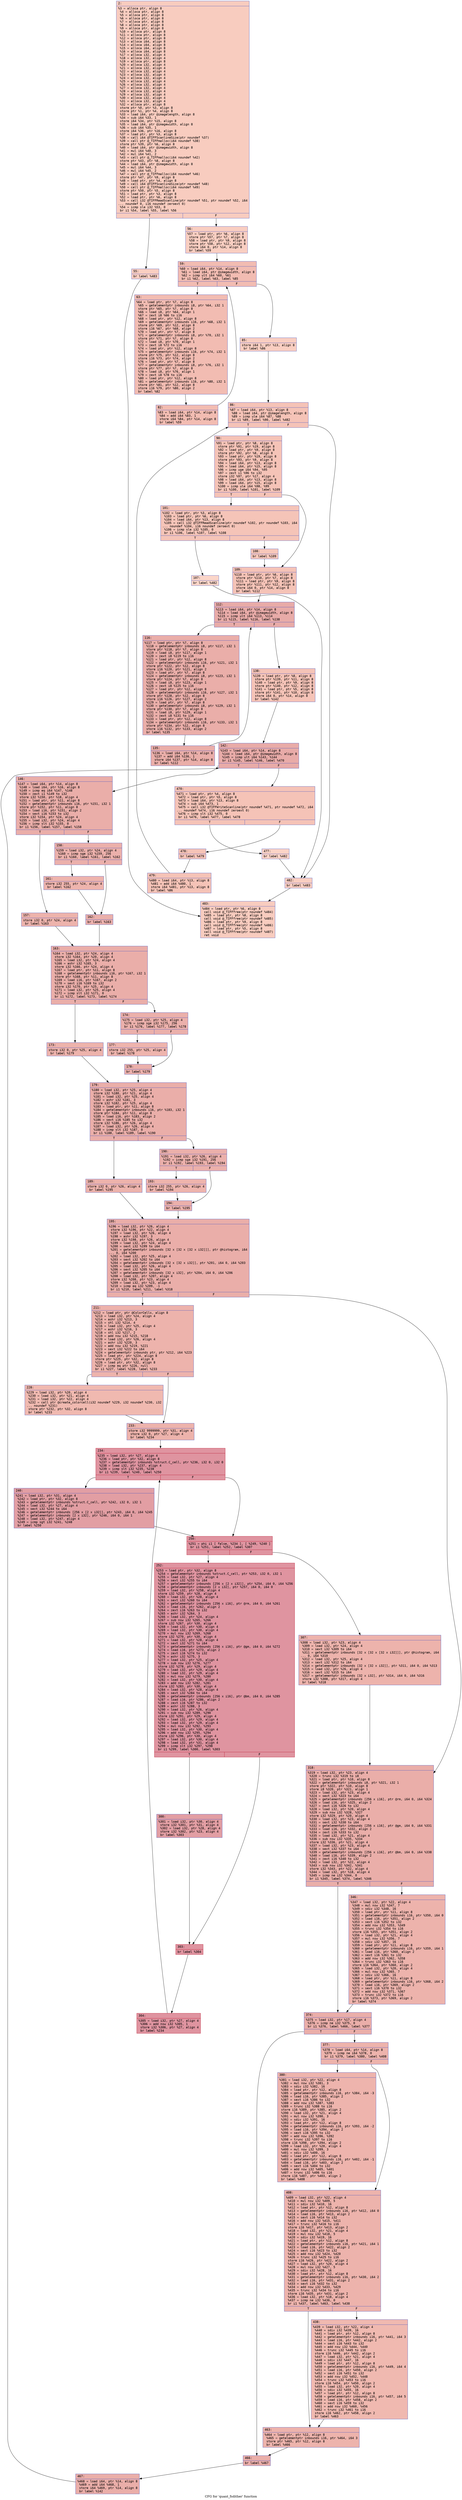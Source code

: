digraph "CFG for 'quant_fsdither' function" {
	label="CFG for 'quant_fsdither' function";

	Node0x600003743200 [shape=record,color="#3d50c3ff", style=filled, fillcolor="#f08b6e70" fontname="Courier",label="{2:\l|  %3 = alloca ptr, align 8\l  %4 = alloca ptr, align 8\l  %5 = alloca ptr, align 8\l  %6 = alloca ptr, align 8\l  %7 = alloca ptr, align 8\l  %8 = alloca ptr, align 8\l  %9 = alloca ptr, align 8\l  %10 = alloca ptr, align 8\l  %11 = alloca ptr, align 8\l  %12 = alloca ptr, align 8\l  %13 = alloca i64, align 8\l  %14 = alloca i64, align 8\l  %15 = alloca i64, align 8\l  %16 = alloca i64, align 8\l  %17 = alloca i32, align 4\l  %18 = alloca i32, align 4\l  %19 = alloca ptr, align 8\l  %20 = alloca i32, align 4\l  %21 = alloca i32, align 4\l  %22 = alloca i32, align 4\l  %23 = alloca i32, align 4\l  %24 = alloca i32, align 4\l  %25 = alloca i32, align 4\l  %26 = alloca i32, align 4\l  %27 = alloca i32, align 4\l  %28 = alloca i32, align 4\l  %29 = alloca i32, align 4\l  %30 = alloca i32, align 4\l  %31 = alloca i32, align 4\l  %32 = alloca ptr, align 8\l  store ptr %0, ptr %3, align 8\l  store ptr %1, ptr %4, align 8\l  %33 = load i64, ptr @imagelength, align 8\l  %34 = sub i64 %33, 1\l  store i64 %34, ptr %15, align 8\l  %35 = load i64, ptr @imagewidth, align 8\l  %36 = sub i64 %35, 1\l  store i64 %36, ptr %16, align 8\l  %37 = load ptr, ptr %3, align 8\l  %38 = call i64 @TIFFScanlineSize(ptr noundef %37)\l  %39 = call ptr @_TIFFmalloc(i64 noundef %38)\l  store ptr %39, ptr %6, align 8\l  %40 = load i64, ptr @imagewidth, align 8\l  %41 = mul i64 %40, 3\l  %42 = mul i64 %41, 2\l  %43 = call ptr @_TIFFmalloc(i64 noundef %42)\l  store ptr %43, ptr %8, align 8\l  %44 = load i64, ptr @imagewidth, align 8\l  %45 = mul i64 %44, 3\l  %46 = mul i64 %45, 2\l  %47 = call ptr @_TIFFmalloc(i64 noundef %46)\l  store ptr %47, ptr %9, align 8\l  %48 = load ptr, ptr %4, align 8\l  %49 = call i64 @TIFFScanlineSize(ptr noundef %48)\l  %50 = call ptr @_TIFFmalloc(i64 noundef %49)\l  store ptr %50, ptr %5, align 8\l  %51 = load ptr, ptr %3, align 8\l  %52 = load ptr, ptr %6, align 8\l  %53 = call i32 @TIFFReadScanline(ptr noundef %51, ptr noundef %52, i64\l... noundef 0, i16 noundef zeroext 0)\l  %54 = icmp sle i32 %53, 0\l  br i1 %54, label %55, label %56\l|{<s0>T|<s1>F}}"];
	Node0x600003743200:s0 -> Node0x6000037432a0[tooltip="2 -> 55\nProbability 50.00%" ];
	Node0x600003743200:s1 -> Node0x6000037432f0[tooltip="2 -> 56\nProbability 50.00%" ];
	Node0x6000037432a0 [shape=record,color="#3d50c3ff", style=filled, fillcolor="#f2907270" fontname="Courier",label="{55:\l|  br label %483\l}"];
	Node0x6000037432a0 -> Node0x60000375c550[tooltip="55 -> 483\nProbability 100.00%" ];
	Node0x6000037432f0 [shape=record,color="#3d50c3ff", style=filled, fillcolor="#f2907270" fontname="Courier",label="{56:\l|  %57 = load ptr, ptr %6, align 8\l  store ptr %57, ptr %7, align 8\l  %58 = load ptr, ptr %9, align 8\l  store ptr %58, ptr %12, align 8\l  store i64 0, ptr %14, align 8\l  br label %59\l}"];
	Node0x6000037432f0 -> Node0x600003743340[tooltip="56 -> 59\nProbability 100.00%" ];
	Node0x600003743340 [shape=record,color="#3d50c3ff", style=filled, fillcolor="#e1675170" fontname="Courier",label="{59:\l|  %60 = load i64, ptr %14, align 8\l  %61 = load i64, ptr @imagewidth, align 8\l  %62 = icmp ult i64 %60, %61\l  br i1 %62, label %63, label %85\l|{<s0>T|<s1>F}}"];
	Node0x600003743340:s0 -> Node0x600003743390[tooltip="59 -> 63\nProbability 96.88%" ];
	Node0x600003743340:s1 -> Node0x600003743430[tooltip="59 -> 85\nProbability 3.12%" ];
	Node0x600003743390 [shape=record,color="#3d50c3ff", style=filled, fillcolor="#e1675170" fontname="Courier",label="{63:\l|  %64 = load ptr, ptr %7, align 8\l  %65 = getelementptr inbounds i8, ptr %64, i32 1\l  store ptr %65, ptr %7, align 8\l  %66 = load i8, ptr %64, align 1\l  %67 = zext i8 %66 to i16\l  %68 = load ptr, ptr %12, align 8\l  %69 = getelementptr inbounds i16, ptr %68, i32 1\l  store ptr %69, ptr %12, align 8\l  store i16 %67, ptr %68, align 2\l  %70 = load ptr, ptr %7, align 8\l  %71 = getelementptr inbounds i8, ptr %70, i32 1\l  store ptr %71, ptr %7, align 8\l  %72 = load i8, ptr %70, align 1\l  %73 = zext i8 %72 to i16\l  %74 = load ptr, ptr %12, align 8\l  %75 = getelementptr inbounds i16, ptr %74, i32 1\l  store ptr %75, ptr %12, align 8\l  store i16 %73, ptr %74, align 2\l  %76 = load ptr, ptr %7, align 8\l  %77 = getelementptr inbounds i8, ptr %76, i32 1\l  store ptr %77, ptr %7, align 8\l  %78 = load i8, ptr %76, align 1\l  %79 = zext i8 %78 to i16\l  %80 = load ptr, ptr %12, align 8\l  %81 = getelementptr inbounds i16, ptr %80, i32 1\l  store ptr %81, ptr %12, align 8\l  store i16 %79, ptr %80, align 2\l  br label %82\l}"];
	Node0x600003743390 -> Node0x6000037433e0[tooltip="63 -> 82\nProbability 100.00%" ];
	Node0x6000037433e0 [shape=record,color="#3d50c3ff", style=filled, fillcolor="#e1675170" fontname="Courier",label="{82:\l|  %83 = load i64, ptr %14, align 8\l  %84 = add i64 %83, 1\l  store i64 %84, ptr %14, align 8\l  br label %59\l}"];
	Node0x6000037433e0 -> Node0x600003743340[tooltip="82 -> 59\nProbability 100.00%" ];
	Node0x600003743430 [shape=record,color="#3d50c3ff", style=filled, fillcolor="#f2907270" fontname="Courier",label="{85:\l|  store i64 1, ptr %13, align 8\l  br label %86\l}"];
	Node0x600003743430 -> Node0x600003743480[tooltip="85 -> 86\nProbability 100.00%" ];
	Node0x600003743480 [shape=record,color="#3d50c3ff", style=filled, fillcolor="#e8765c70" fontname="Courier",label="{86:\l|  %87 = load i64, ptr %13, align 8\l  %88 = load i64, ptr @imagelength, align 8\l  %89 = icmp ule i64 %87, %88\l  br i1 %89, label %90, label %482\l|{<s0>T|<s1>F}}"];
	Node0x600003743480:s0 -> Node0x6000037434d0[tooltip="86 -> 90\nProbability 96.88%" ];
	Node0x600003743480:s1 -> Node0x60000375c500[tooltip="86 -> 482\nProbability 3.12%" ];
	Node0x6000037434d0 [shape=record,color="#3d50c3ff", style=filled, fillcolor="#e8765c70" fontname="Courier",label="{90:\l|  %91 = load ptr, ptr %8, align 8\l  store ptr %91, ptr %19, align 8\l  %92 = load ptr, ptr %9, align 8\l  store ptr %92, ptr %8, align 8\l  %93 = load ptr, ptr %19, align 8\l  store ptr %93, ptr %9, align 8\l  %94 = load i64, ptr %13, align 8\l  %95 = load i64, ptr %15, align 8\l  %96 = icmp uge i64 %94, %95\l  %97 = zext i1 %96 to i32\l  store i32 %97, ptr %17, align 4\l  %98 = load i64, ptr %13, align 8\l  %99 = load i64, ptr %15, align 8\l  %100 = icmp ule i64 %98, %99\l  br i1 %100, label %101, label %109\l|{<s0>T|<s1>F}}"];
	Node0x6000037434d0:s0 -> Node0x600003743520[tooltip="90 -> 101\nProbability 50.00%" ];
	Node0x6000037434d0:s1 -> Node0x600003743610[tooltip="90 -> 109\nProbability 50.00%" ];
	Node0x600003743520 [shape=record,color="#3d50c3ff", style=filled, fillcolor="#e97a5f70" fontname="Courier",label="{101:\l|  %102 = load ptr, ptr %3, align 8\l  %103 = load ptr, ptr %6, align 8\l  %104 = load i64, ptr %13, align 8\l  %105 = call i32 @TIFFReadScanline(ptr noundef %102, ptr noundef %103, i64\l... noundef %104, i16 noundef zeroext 0)\l  %106 = icmp sle i32 %105, 0\l  br i1 %106, label %107, label %108\l|{<s0>T|<s1>F}}"];
	Node0x600003743520:s0 -> Node0x600003743570[tooltip="101 -> 107\nProbability 3.12%" ];
	Node0x600003743520:s1 -> Node0x6000037435c0[tooltip="101 -> 108\nProbability 96.88%" ];
	Node0x600003743570 [shape=record,color="#3d50c3ff", style=filled, fillcolor="#f6a38570" fontname="Courier",label="{107:\l|  br label %482\l}"];
	Node0x600003743570 -> Node0x60000375c500[tooltip="107 -> 482\nProbability 100.00%" ];
	Node0x6000037435c0 [shape=record,color="#3d50c3ff", style=filled, fillcolor="#ec7f6370" fontname="Courier",label="{108:\l|  br label %109\l}"];
	Node0x6000037435c0 -> Node0x600003743610[tooltip="108 -> 109\nProbability 100.00%" ];
	Node0x600003743610 [shape=record,color="#3d50c3ff", style=filled, fillcolor="#e8765c70" fontname="Courier",label="{109:\l|  %110 = load ptr, ptr %6, align 8\l  store ptr %110, ptr %7, align 8\l  %111 = load ptr, ptr %9, align 8\l  store ptr %111, ptr %12, align 8\l  store i64 0, ptr %14, align 8\l  br label %112\l}"];
	Node0x600003743610 -> Node0x600003743660[tooltip="109 -> 112\nProbability 100.00%" ];
	Node0x600003743660 [shape=record,color="#3d50c3ff", style=filled, fillcolor="#cc403a70" fontname="Courier",label="{112:\l|  %113 = load i64, ptr %14, align 8\l  %114 = load i64, ptr @imagewidth, align 8\l  %115 = icmp ult i64 %113, %114\l  br i1 %115, label %116, label %138\l|{<s0>T|<s1>F}}"];
	Node0x600003743660:s0 -> Node0x6000037436b0[tooltip="112 -> 116\nProbability 96.88%" ];
	Node0x600003743660:s1 -> Node0x600003743750[tooltip="112 -> 138\nProbability 3.12%" ];
	Node0x6000037436b0 [shape=record,color="#3d50c3ff", style=filled, fillcolor="#d0473d70" fontname="Courier",label="{116:\l|  %117 = load ptr, ptr %7, align 8\l  %118 = getelementptr inbounds i8, ptr %117, i32 1\l  store ptr %118, ptr %7, align 8\l  %119 = load i8, ptr %117, align 1\l  %120 = zext i8 %119 to i16\l  %121 = load ptr, ptr %12, align 8\l  %122 = getelementptr inbounds i16, ptr %121, i32 1\l  store ptr %122, ptr %12, align 8\l  store i16 %120, ptr %121, align 2\l  %123 = load ptr, ptr %7, align 8\l  %124 = getelementptr inbounds i8, ptr %123, i32 1\l  store ptr %124, ptr %7, align 8\l  %125 = load i8, ptr %123, align 1\l  %126 = zext i8 %125 to i16\l  %127 = load ptr, ptr %12, align 8\l  %128 = getelementptr inbounds i16, ptr %127, i32 1\l  store ptr %128, ptr %12, align 8\l  store i16 %126, ptr %127, align 2\l  %129 = load ptr, ptr %7, align 8\l  %130 = getelementptr inbounds i8, ptr %129, i32 1\l  store ptr %130, ptr %7, align 8\l  %131 = load i8, ptr %129, align 1\l  %132 = zext i8 %131 to i16\l  %133 = load ptr, ptr %12, align 8\l  %134 = getelementptr inbounds i16, ptr %133, i32 1\l  store ptr %134, ptr %12, align 8\l  store i16 %132, ptr %133, align 2\l  br label %135\l}"];
	Node0x6000037436b0 -> Node0x600003743700[tooltip="116 -> 135\nProbability 100.00%" ];
	Node0x600003743700 [shape=record,color="#3d50c3ff", style=filled, fillcolor="#d0473d70" fontname="Courier",label="{135:\l|  %136 = load i64, ptr %14, align 8\l  %137 = add i64 %136, 1\l  store i64 %137, ptr %14, align 8\l  br label %112\l}"];
	Node0x600003743700 -> Node0x600003743660[tooltip="135 -> 112\nProbability 100.00%" ];
	Node0x600003743750 [shape=record,color="#3d50c3ff", style=filled, fillcolor="#e8765c70" fontname="Courier",label="{138:\l|  %139 = load ptr, ptr %8, align 8\l  store ptr %139, ptr %11, align 8\l  %140 = load ptr, ptr %9, align 8\l  store ptr %140, ptr %12, align 8\l  %141 = load ptr, ptr %5, align 8\l  store ptr %141, ptr %10, align 8\l  store i64 0, ptr %14, align 8\l  br label %142\l}"];
	Node0x600003743750 -> Node0x6000037437a0[tooltip="138 -> 142\nProbability 100.00%" ];
	Node0x6000037437a0 [shape=record,color="#3d50c3ff", style=filled, fillcolor="#cc403a70" fontname="Courier",label="{142:\l|  %143 = load i64, ptr %14, align 8\l  %144 = load i64, ptr @imagewidth, align 8\l  %145 = icmp ult i64 %143, %144\l  br i1 %145, label %146, label %470\l|{<s0>T|<s1>F}}"];
	Node0x6000037437a0:s0 -> Node0x6000037437f0[tooltip="142 -> 146\nProbability 96.88%" ];
	Node0x6000037437a0:s1 -> Node0x60000375c3c0[tooltip="142 -> 470\nProbability 3.12%" ];
	Node0x6000037437f0 [shape=record,color="#3d50c3ff", style=filled, fillcolor="#d0473d70" fontname="Courier",label="{146:\l|  %147 = load i64, ptr %14, align 8\l  %148 = load i64, ptr %16, align 8\l  %149 = icmp eq i64 %147, %148\l  %150 = zext i1 %149 to i32\l  store i32 %150, ptr %18, align 4\l  %151 = load ptr, ptr %11, align 8\l  %152 = getelementptr inbounds i16, ptr %151, i32 1\l  store ptr %152, ptr %11, align 8\l  %153 = load i16, ptr %151, align 2\l  %154 = sext i16 %153 to i32\l  store i32 %154, ptr %24, align 4\l  %155 = load i32, ptr %24, align 4\l  %156 = icmp slt i32 %155, 0\l  br i1 %156, label %157, label %158\l|{<s0>T|<s1>F}}"];
	Node0x6000037437f0:s0 -> Node0x600003743840[tooltip="146 -> 157\nProbability 37.50%" ];
	Node0x6000037437f0:s1 -> Node0x600003743890[tooltip="146 -> 158\nProbability 62.50%" ];
	Node0x600003743840 [shape=record,color="#3d50c3ff", style=filled, fillcolor="#d6524470" fontname="Courier",label="{157:\l|  store i32 0, ptr %24, align 4\l  br label %163\l}"];
	Node0x600003743840 -> Node0x600003743980[tooltip="157 -> 163\nProbability 100.00%" ];
	Node0x600003743890 [shape=record,color="#3d50c3ff", style=filled, fillcolor="#d24b4070" fontname="Courier",label="{158:\l|  %159 = load i32, ptr %24, align 4\l  %160 = icmp sge i32 %159, 256\l  br i1 %160, label %161, label %162\l|{<s0>T|<s1>F}}"];
	Node0x600003743890:s0 -> Node0x6000037438e0[tooltip="158 -> 161\nProbability 50.00%" ];
	Node0x600003743890:s1 -> Node0x600003743930[tooltip="158 -> 162\nProbability 50.00%" ];
	Node0x6000037438e0 [shape=record,color="#3d50c3ff", style=filled, fillcolor="#d8564670" fontname="Courier",label="{161:\l|  store i32 255, ptr %24, align 4\l  br label %162\l}"];
	Node0x6000037438e0 -> Node0x600003743930[tooltip="161 -> 162\nProbability 100.00%" ];
	Node0x600003743930 [shape=record,color="#3d50c3ff", style=filled, fillcolor="#d24b4070" fontname="Courier",label="{162:\l|  br label %163\l}"];
	Node0x600003743930 -> Node0x600003743980[tooltip="162 -> 163\nProbability 100.00%" ];
	Node0x600003743980 [shape=record,color="#3d50c3ff", style=filled, fillcolor="#d0473d70" fontname="Courier",label="{163:\l|  %164 = load i32, ptr %24, align 4\l  store i32 %164, ptr %20, align 4\l  %165 = load i32, ptr %24, align 4\l  %166 = ashr i32 %165, 3\l  store i32 %166, ptr %24, align 4\l  %167 = load ptr, ptr %11, align 8\l  %168 = getelementptr inbounds i16, ptr %167, i32 1\l  store ptr %168, ptr %11, align 8\l  %169 = load i16, ptr %167, align 2\l  %170 = sext i16 %169 to i32\l  store i32 %170, ptr %25, align 4\l  %171 = load i32, ptr %25, align 4\l  %172 = icmp slt i32 %171, 0\l  br i1 %172, label %173, label %174\l|{<s0>T|<s1>F}}"];
	Node0x600003743980:s0 -> Node0x6000037439d0[tooltip="163 -> 173\nProbability 37.50%" ];
	Node0x600003743980:s1 -> Node0x600003743a20[tooltip="163 -> 174\nProbability 62.50%" ];
	Node0x6000037439d0 [shape=record,color="#3d50c3ff", style=filled, fillcolor="#d6524470" fontname="Courier",label="{173:\l|  store i32 0, ptr %25, align 4\l  br label %179\l}"];
	Node0x6000037439d0 -> Node0x600003743b10[tooltip="173 -> 179\nProbability 100.00%" ];
	Node0x600003743a20 [shape=record,color="#3d50c3ff", style=filled, fillcolor="#d24b4070" fontname="Courier",label="{174:\l|  %175 = load i32, ptr %25, align 4\l  %176 = icmp sge i32 %175, 256\l  br i1 %176, label %177, label %178\l|{<s0>T|<s1>F}}"];
	Node0x600003743a20:s0 -> Node0x600003743a70[tooltip="174 -> 177\nProbability 50.00%" ];
	Node0x600003743a20:s1 -> Node0x600003743ac0[tooltip="174 -> 178\nProbability 50.00%" ];
	Node0x600003743a70 [shape=record,color="#3d50c3ff", style=filled, fillcolor="#d8564670" fontname="Courier",label="{177:\l|  store i32 255, ptr %25, align 4\l  br label %178\l}"];
	Node0x600003743a70 -> Node0x600003743ac0[tooltip="177 -> 178\nProbability 100.00%" ];
	Node0x600003743ac0 [shape=record,color="#3d50c3ff", style=filled, fillcolor="#d24b4070" fontname="Courier",label="{178:\l|  br label %179\l}"];
	Node0x600003743ac0 -> Node0x600003743b10[tooltip="178 -> 179\nProbability 100.00%" ];
	Node0x600003743b10 [shape=record,color="#3d50c3ff", style=filled, fillcolor="#d0473d70" fontname="Courier",label="{179:\l|  %180 = load i32, ptr %25, align 4\l  store i32 %180, ptr %21, align 4\l  %181 = load i32, ptr %25, align 4\l  %182 = ashr i32 %181, 3\l  store i32 %182, ptr %25, align 4\l  %183 = load ptr, ptr %11, align 8\l  %184 = getelementptr inbounds i16, ptr %183, i32 1\l  store ptr %184, ptr %11, align 8\l  %185 = load i16, ptr %183, align 2\l  %186 = sext i16 %185 to i32\l  store i32 %186, ptr %26, align 4\l  %187 = load i32, ptr %26, align 4\l  %188 = icmp slt i32 %187, 0\l  br i1 %188, label %189, label %190\l|{<s0>T|<s1>F}}"];
	Node0x600003743b10:s0 -> Node0x600003743b60[tooltip="179 -> 189\nProbability 37.50%" ];
	Node0x600003743b10:s1 -> Node0x600003743bb0[tooltip="179 -> 190\nProbability 62.50%" ];
	Node0x600003743b60 [shape=record,color="#3d50c3ff", style=filled, fillcolor="#d6524470" fontname="Courier",label="{189:\l|  store i32 0, ptr %26, align 4\l  br label %195\l}"];
	Node0x600003743b60 -> Node0x600003743ca0[tooltip="189 -> 195\nProbability 100.00%" ];
	Node0x600003743bb0 [shape=record,color="#3d50c3ff", style=filled, fillcolor="#d24b4070" fontname="Courier",label="{190:\l|  %191 = load i32, ptr %26, align 4\l  %192 = icmp sge i32 %191, 256\l  br i1 %192, label %193, label %194\l|{<s0>T|<s1>F}}"];
	Node0x600003743bb0:s0 -> Node0x600003743c00[tooltip="190 -> 193\nProbability 50.00%" ];
	Node0x600003743bb0:s1 -> Node0x600003743c50[tooltip="190 -> 194\nProbability 50.00%" ];
	Node0x600003743c00 [shape=record,color="#3d50c3ff", style=filled, fillcolor="#d8564670" fontname="Courier",label="{193:\l|  store i32 255, ptr %26, align 4\l  br label %194\l}"];
	Node0x600003743c00 -> Node0x600003743c50[tooltip="193 -> 194\nProbability 100.00%" ];
	Node0x600003743c50 [shape=record,color="#3d50c3ff", style=filled, fillcolor="#d24b4070" fontname="Courier",label="{194:\l|  br label %195\l}"];
	Node0x600003743c50 -> Node0x600003743ca0[tooltip="194 -> 195\nProbability 100.00%" ];
	Node0x600003743ca0 [shape=record,color="#3d50c3ff", style=filled, fillcolor="#d0473d70" fontname="Courier",label="{195:\l|  %196 = load i32, ptr %26, align 4\l  store i32 %196, ptr %22, align 4\l  %197 = load i32, ptr %26, align 4\l  %198 = ashr i32 %197, 3\l  store i32 %198, ptr %26, align 4\l  %199 = load i32, ptr %24, align 4\l  %200 = sext i32 %199 to i64\l  %201 = getelementptr inbounds [32 x [32 x [32 x i32]]], ptr @histogram, i64\l... 0, i64 %200\l  %202 = load i32, ptr %25, align 4\l  %203 = sext i32 %202 to i64\l  %204 = getelementptr inbounds [32 x [32 x i32]], ptr %201, i64 0, i64 %203\l  %205 = load i32, ptr %26, align 4\l  %206 = sext i32 %205 to i64\l  %207 = getelementptr inbounds [32 x i32], ptr %204, i64 0, i64 %206\l  %208 = load i32, ptr %207, align 4\l  store i32 %208, ptr %23, align 4\l  %209 = load i32, ptr %23, align 4\l  %210 = icmp eq i32 %209, -1\l  br i1 %210, label %211, label %318\l|{<s0>T|<s1>F}}"];
	Node0x600003743ca0:s0 -> Node0x600003743cf0[tooltip="195 -> 211\nProbability 37.50%" ];
	Node0x600003743ca0:s1 -> Node0x60000375c0a0[tooltip="195 -> 318\nProbability 62.50%" ];
	Node0x600003743cf0 [shape=record,color="#3d50c3ff", style=filled, fillcolor="#d6524470" fontname="Courier",label="{211:\l|  %212 = load ptr, ptr @ColorCells, align 8\l  %213 = load i32, ptr %24, align 4\l  %214 = ashr i32 %213, 3\l  %215 = shl i32 %214, 4\l  %216 = load i32, ptr %25, align 4\l  %217 = ashr i32 %216, 3\l  %218 = shl i32 %217, 2\l  %219 = add nsw i32 %215, %218\l  %220 = load i32, ptr %26, align 4\l  %221 = ashr i32 %220, 3\l  %222 = add nsw i32 %219, %221\l  %223 = sext i32 %222 to i64\l  %224 = getelementptr inbounds ptr, ptr %212, i64 %223\l  %225 = load ptr, ptr %224, align 8\l  store ptr %225, ptr %32, align 8\l  %226 = load ptr, ptr %32, align 8\l  %227 = icmp eq ptr %226, null\l  br i1 %227, label %228, label %233\l|{<s0>T|<s1>F}}"];
	Node0x600003743cf0:s0 -> Node0x600003743d40[tooltip="211 -> 228\nProbability 37.50%" ];
	Node0x600003743cf0:s1 -> Node0x600003743d90[tooltip="211 -> 233\nProbability 62.50%" ];
	Node0x600003743d40 [shape=record,color="#3d50c3ff", style=filled, fillcolor="#de614d70" fontname="Courier",label="{228:\l|  %229 = load i32, ptr %20, align 4\l  %230 = load i32, ptr %21, align 4\l  %231 = load i32, ptr %22, align 4\l  %232 = call ptr @create_colorcell(i32 noundef %229, i32 noundef %230, i32\l... noundef %231)\l  store ptr %232, ptr %32, align 8\l  br label %233\l}"];
	Node0x600003743d40 -> Node0x600003743d90[tooltip="228 -> 233\nProbability 100.00%" ];
	Node0x600003743d90 [shape=record,color="#3d50c3ff", style=filled, fillcolor="#d6524470" fontname="Courier",label="{233:\l|  store i32 9999999, ptr %31, align 4\l  store i32 0, ptr %27, align 4\l  br label %234\l}"];
	Node0x600003743d90 -> Node0x600003743de0[tooltip="233 -> 234\nProbability 100.00%" ];
	Node0x600003743de0 [shape=record,color="#b70d28ff", style=filled, fillcolor="#b70d2870" fontname="Courier",label="{234:\l|  %235 = load i32, ptr %27, align 4\l  %236 = load ptr, ptr %32, align 8\l  %237 = getelementptr inbounds %struct.C_cell, ptr %236, i32 0, i32 0\l  %238 = load i32, ptr %237, align 4\l  %239 = icmp slt i32 %235, %238\l  br i1 %239, label %240, label %250\l|{<s0>T|<s1>F}}"];
	Node0x600003743de0:s0 -> Node0x600003743e30[tooltip="234 -> 240\nProbability 50.00%" ];
	Node0x600003743de0:s1 -> Node0x600003743e80[tooltip="234 -> 250\nProbability 50.00%" ];
	Node0x600003743e30 [shape=record,color="#3d50c3ff", style=filled, fillcolor="#be242e70" fontname="Courier",label="{240:\l|  %241 = load i32, ptr %31, align 4\l  %242 = load ptr, ptr %32, align 8\l  %243 = getelementptr inbounds %struct.C_cell, ptr %242, i32 0, i32 1\l  %244 = load i32, ptr %27, align 4\l  %245 = sext i32 %244 to i64\l  %246 = getelementptr inbounds [256 x [2 x i32]], ptr %243, i64 0, i64 %245\l  %247 = getelementptr inbounds [2 x i32], ptr %246, i64 0, i64 1\l  %248 = load i32, ptr %247, align 4\l  %249 = icmp sgt i32 %241, %248\l  br label %250\l}"];
	Node0x600003743e30 -> Node0x600003743e80[tooltip="240 -> 250\nProbability 100.00%" ];
	Node0x600003743e80 [shape=record,color="#b70d28ff", style=filled, fillcolor="#b70d2870" fontname="Courier",label="{250:\l|  %251 = phi i1 [ false, %234 ], [ %249, %240 ]\l  br i1 %251, label %252, label %307\l|{<s0>T|<s1>F}}"];
	Node0x600003743e80:s0 -> Node0x600003743ed0[tooltip="250 -> 252\nProbability 96.88%" ];
	Node0x600003743e80:s1 -> Node0x60000375c050[tooltip="250 -> 307\nProbability 3.12%" ];
	Node0x600003743ed0 [shape=record,color="#b70d28ff", style=filled, fillcolor="#b70d2870" fontname="Courier",label="{252:\l|  %253 = load ptr, ptr %32, align 8\l  %254 = getelementptr inbounds %struct.C_cell, ptr %253, i32 0, i32 1\l  %255 = load i32, ptr %27, align 4\l  %256 = sext i32 %255 to i64\l  %257 = getelementptr inbounds [256 x [2 x i32]], ptr %254, i64 0, i64 %256\l  %258 = getelementptr inbounds [2 x i32], ptr %257, i64 0, i64 0\l  %259 = load i32, ptr %258, align 4\l  store i32 %259, ptr %28, align 4\l  %260 = load i32, ptr %28, align 4\l  %261 = sext i32 %260 to i64\l  %262 = getelementptr inbounds [256 x i16], ptr @rm, i64 0, i64 %261\l  %263 = load i16, ptr %262, align 2\l  %264 = zext i16 %263 to i32\l  %265 = ashr i32 %264, 3\l  %266 = load i32, ptr %24, align 4\l  %267 = sub nsw i32 %265, %266\l  store i32 %267, ptr %30, align 4\l  %268 = load i32, ptr %30, align 4\l  %269 = load i32, ptr %30, align 4\l  %270 = mul nsw i32 %269, %268\l  store i32 %270, ptr %30, align 4\l  %271 = load i32, ptr %28, align 4\l  %272 = sext i32 %271 to i64\l  %273 = getelementptr inbounds [256 x i16], ptr @gm, i64 0, i64 %272\l  %274 = load i16, ptr %273, align 2\l  %275 = zext i16 %274 to i32\l  %276 = ashr i32 %275, 3\l  %277 = load i32, ptr %25, align 4\l  %278 = sub nsw i32 %276, %277\l  store i32 %278, ptr %29, align 4\l  %279 = load i32, ptr %29, align 4\l  %280 = load i32, ptr %29, align 4\l  %281 = mul nsw i32 %279, %280\l  %282 = load i32, ptr %30, align 4\l  %283 = add nsw i32 %282, %281\l  store i32 %283, ptr %30, align 4\l  %284 = load i32, ptr %28, align 4\l  %285 = sext i32 %284 to i64\l  %286 = getelementptr inbounds [256 x i16], ptr @bm, i64 0, i64 %285\l  %287 = load i16, ptr %286, align 2\l  %288 = zext i16 %287 to i32\l  %289 = ashr i32 %288, 3\l  %290 = load i32, ptr %26, align 4\l  %291 = sub nsw i32 %289, %290\l  store i32 %291, ptr %29, align 4\l  %292 = load i32, ptr %29, align 4\l  %293 = load i32, ptr %29, align 4\l  %294 = mul nsw i32 %292, %293\l  %295 = load i32, ptr %30, align 4\l  %296 = add nsw i32 %295, %294\l  store i32 %296, ptr %30, align 4\l  %297 = load i32, ptr %30, align 4\l  %298 = load i32, ptr %31, align 4\l  %299 = icmp slt i32 %297, %298\l  br i1 %299, label %300, label %303\l|{<s0>T|<s1>F}}"];
	Node0x600003743ed0:s0 -> Node0x600003743f20[tooltip="252 -> 300\nProbability 50.00%" ];
	Node0x600003743ed0:s1 -> Node0x600003743f70[tooltip="252 -> 303\nProbability 50.00%" ];
	Node0x600003743f20 [shape=record,color="#3d50c3ff", style=filled, fillcolor="#be242e70" fontname="Courier",label="{300:\l|  %301 = load i32, ptr %30, align 4\l  store i32 %301, ptr %31, align 4\l  %302 = load i32, ptr %28, align 4\l  store i32 %302, ptr %23, align 4\l  br label %303\l}"];
	Node0x600003743f20 -> Node0x600003743f70[tooltip="300 -> 303\nProbability 100.00%" ];
	Node0x600003743f70 [shape=record,color="#b70d28ff", style=filled, fillcolor="#b70d2870" fontname="Courier",label="{303:\l|  br label %304\l}"];
	Node0x600003743f70 -> Node0x60000375c000[tooltip="303 -> 304\nProbability 100.00%" ];
	Node0x60000375c000 [shape=record,color="#b70d28ff", style=filled, fillcolor="#b70d2870" fontname="Courier",label="{304:\l|  %305 = load i32, ptr %27, align 4\l  %306 = add nsw i32 %305, 1\l  store i32 %306, ptr %27, align 4\l  br label %234\l}"];
	Node0x60000375c000 -> Node0x600003743de0[tooltip="304 -> 234\nProbability 100.00%" ];
	Node0x60000375c050 [shape=record,color="#3d50c3ff", style=filled, fillcolor="#d6524470" fontname="Courier",label="{307:\l|  %308 = load i32, ptr %23, align 4\l  %309 = load i32, ptr %24, align 4\l  %310 = sext i32 %309 to i64\l  %311 = getelementptr inbounds [32 x [32 x [32 x i32]]], ptr @histogram, i64\l... 0, i64 %310\l  %312 = load i32, ptr %25, align 4\l  %313 = sext i32 %312 to i64\l  %314 = getelementptr inbounds [32 x [32 x i32]], ptr %311, i64 0, i64 %313\l  %315 = load i32, ptr %26, align 4\l  %316 = sext i32 %315 to i64\l  %317 = getelementptr inbounds [32 x i32], ptr %314, i64 0, i64 %316\l  store i32 %308, ptr %317, align 4\l  br label %318\l}"];
	Node0x60000375c050 -> Node0x60000375c0a0[tooltip="307 -> 318\nProbability 100.00%" ];
	Node0x60000375c0a0 [shape=record,color="#3d50c3ff", style=filled, fillcolor="#d0473d70" fontname="Courier",label="{318:\l|  %319 = load i32, ptr %23, align 4\l  %320 = trunc i32 %319 to i8\l  %321 = load ptr, ptr %10, align 8\l  %322 = getelementptr inbounds i8, ptr %321, i32 1\l  store ptr %322, ptr %10, align 8\l  store i8 %320, ptr %321, align 1\l  %323 = load i32, ptr %23, align 4\l  %324 = sext i32 %323 to i64\l  %325 = getelementptr inbounds [256 x i16], ptr @rm, i64 0, i64 %324\l  %326 = load i16, ptr %325, align 2\l  %327 = zext i16 %326 to i32\l  %328 = load i32, ptr %20, align 4\l  %329 = sub nsw i32 %328, %327\l  store i32 %329, ptr %20, align 4\l  %330 = load i32, ptr %23, align 4\l  %331 = sext i32 %330 to i64\l  %332 = getelementptr inbounds [256 x i16], ptr @gm, i64 0, i64 %331\l  %333 = load i16, ptr %332, align 2\l  %334 = zext i16 %333 to i32\l  %335 = load i32, ptr %21, align 4\l  %336 = sub nsw i32 %335, %334\l  store i32 %336, ptr %21, align 4\l  %337 = load i32, ptr %23, align 4\l  %338 = sext i32 %337 to i64\l  %339 = getelementptr inbounds [256 x i16], ptr @bm, i64 0, i64 %338\l  %340 = load i16, ptr %339, align 2\l  %341 = zext i16 %340 to i32\l  %342 = load i32, ptr %22, align 4\l  %343 = sub nsw i32 %342, %341\l  store i32 %343, ptr %22, align 4\l  %344 = load i32, ptr %18, align 4\l  %345 = icmp ne i32 %344, 0\l  br i1 %345, label %374, label %346\l|{<s0>T|<s1>F}}"];
	Node0x60000375c0a0:s0 -> Node0x60000375c140[tooltip="318 -> 374\nProbability 62.50%" ];
	Node0x60000375c0a0:s1 -> Node0x60000375c0f0[tooltip="318 -> 346\nProbability 37.50%" ];
	Node0x60000375c0f0 [shape=record,color="#3d50c3ff", style=filled, fillcolor="#d6524470" fontname="Courier",label="{346:\l|  %347 = load i32, ptr %22, align 4\l  %348 = mul nsw i32 %347, 7\l  %349 = sdiv i32 %348, 16\l  %350 = load ptr, ptr %11, align 8\l  %351 = getelementptr inbounds i16, ptr %350, i64 0\l  %352 = load i16, ptr %351, align 2\l  %353 = sext i16 %352 to i32\l  %354 = add nsw i32 %353, %349\l  %355 = trunc i32 %354 to i16\l  store i16 %355, ptr %351, align 2\l  %356 = load i32, ptr %21, align 4\l  %357 = mul nsw i32 %356, 7\l  %358 = sdiv i32 %357, 16\l  %359 = load ptr, ptr %11, align 8\l  %360 = getelementptr inbounds i16, ptr %359, i64 1\l  %361 = load i16, ptr %360, align 2\l  %362 = sext i16 %361 to i32\l  %363 = add nsw i32 %362, %358\l  %364 = trunc i32 %363 to i16\l  store i16 %364, ptr %360, align 2\l  %365 = load i32, ptr %20, align 4\l  %366 = mul nsw i32 %365, 7\l  %367 = sdiv i32 %366, 16\l  %368 = load ptr, ptr %11, align 8\l  %369 = getelementptr inbounds i16, ptr %368, i64 2\l  %370 = load i16, ptr %369, align 2\l  %371 = sext i16 %370 to i32\l  %372 = add nsw i32 %371, %367\l  %373 = trunc i32 %372 to i16\l  store i16 %373, ptr %369, align 2\l  br label %374\l}"];
	Node0x60000375c0f0 -> Node0x60000375c140[tooltip="346 -> 374\nProbability 100.00%" ];
	Node0x60000375c140 [shape=record,color="#3d50c3ff", style=filled, fillcolor="#d0473d70" fontname="Courier",label="{374:\l|  %375 = load i32, ptr %17, align 4\l  %376 = icmp ne i32 %375, 0\l  br i1 %376, label %466, label %377\l|{<s0>T|<s1>F}}"];
	Node0x60000375c140:s0 -> Node0x60000375c320[tooltip="374 -> 466\nProbability 62.50%" ];
	Node0x60000375c140:s1 -> Node0x60000375c190[tooltip="374 -> 377\nProbability 37.50%" ];
	Node0x60000375c190 [shape=record,color="#3d50c3ff", style=filled, fillcolor="#d6524470" fontname="Courier",label="{377:\l|  %378 = load i64, ptr %14, align 8\l  %379 = icmp ne i64 %378, 0\l  br i1 %379, label %380, label %408\l|{<s0>T|<s1>F}}"];
	Node0x60000375c190:s0 -> Node0x60000375c1e0[tooltip="377 -> 380\nProbability 62.50%" ];
	Node0x60000375c190:s1 -> Node0x60000375c230[tooltip="377 -> 408\nProbability 37.50%" ];
	Node0x60000375c1e0 [shape=record,color="#3d50c3ff", style=filled, fillcolor="#d8564670" fontname="Courier",label="{380:\l|  %381 = load i32, ptr %22, align 4\l  %382 = mul nsw i32 %381, 3\l  %383 = sdiv i32 %382, 16\l  %384 = load ptr, ptr %12, align 8\l  %385 = getelementptr inbounds i16, ptr %384, i64 -3\l  %386 = load i16, ptr %385, align 2\l  %387 = sext i16 %386 to i32\l  %388 = add nsw i32 %387, %383\l  %389 = trunc i32 %388 to i16\l  store i16 %389, ptr %385, align 2\l  %390 = load i32, ptr %21, align 4\l  %391 = mul nsw i32 %390, 3\l  %392 = sdiv i32 %391, 16\l  %393 = load ptr, ptr %12, align 8\l  %394 = getelementptr inbounds i16, ptr %393, i64 -2\l  %395 = load i16, ptr %394, align 2\l  %396 = sext i16 %395 to i32\l  %397 = add nsw i32 %396, %392\l  %398 = trunc i32 %397 to i16\l  store i16 %398, ptr %394, align 2\l  %399 = load i32, ptr %20, align 4\l  %400 = mul nsw i32 %399, 3\l  %401 = sdiv i32 %400, 16\l  %402 = load ptr, ptr %12, align 8\l  %403 = getelementptr inbounds i16, ptr %402, i64 -1\l  %404 = load i16, ptr %403, align 2\l  %405 = sext i16 %404 to i32\l  %406 = add nsw i32 %405, %401\l  %407 = trunc i32 %406 to i16\l  store i16 %407, ptr %403, align 2\l  br label %408\l}"];
	Node0x60000375c1e0 -> Node0x60000375c230[tooltip="380 -> 408\nProbability 100.00%" ];
	Node0x60000375c230 [shape=record,color="#3d50c3ff", style=filled, fillcolor="#d6524470" fontname="Courier",label="{408:\l|  %409 = load i32, ptr %22, align 4\l  %410 = mul nsw i32 %409, 5\l  %411 = sdiv i32 %410, 16\l  %412 = load ptr, ptr %12, align 8\l  %413 = getelementptr inbounds i16, ptr %412, i64 0\l  %414 = load i16, ptr %413, align 2\l  %415 = sext i16 %414 to i32\l  %416 = add nsw i32 %415, %411\l  %417 = trunc i32 %416 to i16\l  store i16 %417, ptr %413, align 2\l  %418 = load i32, ptr %21, align 4\l  %419 = mul nsw i32 %418, 5\l  %420 = sdiv i32 %419, 16\l  %421 = load ptr, ptr %12, align 8\l  %422 = getelementptr inbounds i16, ptr %421, i64 1\l  %423 = load i16, ptr %422, align 2\l  %424 = sext i16 %423 to i32\l  %425 = add nsw i32 %424, %420\l  %426 = trunc i32 %425 to i16\l  store i16 %426, ptr %422, align 2\l  %427 = load i32, ptr %20, align 4\l  %428 = mul nsw i32 %427, 5\l  %429 = sdiv i32 %428, 16\l  %430 = load ptr, ptr %12, align 8\l  %431 = getelementptr inbounds i16, ptr %430, i64 2\l  %432 = load i16, ptr %431, align 2\l  %433 = sext i16 %432 to i32\l  %434 = add nsw i32 %433, %429\l  %435 = trunc i32 %434 to i16\l  store i16 %435, ptr %431, align 2\l  %436 = load i32, ptr %18, align 4\l  %437 = icmp ne i32 %436, 0\l  br i1 %437, label %463, label %438\l|{<s0>T|<s1>F}}"];
	Node0x60000375c230:s0 -> Node0x60000375c2d0[tooltip="408 -> 463\nProbability 62.50%" ];
	Node0x60000375c230:s1 -> Node0x60000375c280[tooltip="408 -> 438\nProbability 37.50%" ];
	Node0x60000375c280 [shape=record,color="#3d50c3ff", style=filled, fillcolor="#de614d70" fontname="Courier",label="{438:\l|  %439 = load i32, ptr %22, align 4\l  %440 = sdiv i32 %439, 16\l  %441 = load ptr, ptr %12, align 8\l  %442 = getelementptr inbounds i16, ptr %441, i64 3\l  %443 = load i16, ptr %442, align 2\l  %444 = sext i16 %443 to i32\l  %445 = add nsw i32 %444, %440\l  %446 = trunc i32 %445 to i16\l  store i16 %446, ptr %442, align 2\l  %447 = load i32, ptr %21, align 4\l  %448 = sdiv i32 %447, 16\l  %449 = load ptr, ptr %12, align 8\l  %450 = getelementptr inbounds i16, ptr %449, i64 4\l  %451 = load i16, ptr %450, align 2\l  %452 = sext i16 %451 to i32\l  %453 = add nsw i32 %452, %448\l  %454 = trunc i32 %453 to i16\l  store i16 %454, ptr %450, align 2\l  %455 = load i32, ptr %20, align 4\l  %456 = sdiv i32 %455, 16\l  %457 = load ptr, ptr %12, align 8\l  %458 = getelementptr inbounds i16, ptr %457, i64 5\l  %459 = load i16, ptr %458, align 2\l  %460 = sext i16 %459 to i32\l  %461 = add nsw i32 %460, %456\l  %462 = trunc i32 %461 to i16\l  store i16 %462, ptr %458, align 2\l  br label %463\l}"];
	Node0x60000375c280 -> Node0x60000375c2d0[tooltip="438 -> 463\nProbability 100.00%" ];
	Node0x60000375c2d0 [shape=record,color="#3d50c3ff", style=filled, fillcolor="#d6524470" fontname="Courier",label="{463:\l|  %464 = load ptr, ptr %12, align 8\l  %465 = getelementptr inbounds i16, ptr %464, i64 3\l  store ptr %465, ptr %12, align 8\l  br label %466\l}"];
	Node0x60000375c2d0 -> Node0x60000375c320[tooltip="463 -> 466\nProbability 100.00%" ];
	Node0x60000375c320 [shape=record,color="#3d50c3ff", style=filled, fillcolor="#d0473d70" fontname="Courier",label="{466:\l|  br label %467\l}"];
	Node0x60000375c320 -> Node0x60000375c370[tooltip="466 -> 467\nProbability 100.00%" ];
	Node0x60000375c370 [shape=record,color="#3d50c3ff", style=filled, fillcolor="#d0473d70" fontname="Courier",label="{467:\l|  %468 = load i64, ptr %14, align 8\l  %469 = add i64 %468, 1\l  store i64 %469, ptr %14, align 8\l  br label %142\l}"];
	Node0x60000375c370 -> Node0x6000037437a0[tooltip="467 -> 142\nProbability 100.00%" ];
	Node0x60000375c3c0 [shape=record,color="#3d50c3ff", style=filled, fillcolor="#e8765c70" fontname="Courier",label="{470:\l|  %471 = load ptr, ptr %4, align 8\l  %472 = load ptr, ptr %5, align 8\l  %473 = load i64, ptr %13, align 8\l  %474 = sub i64 %473, 1\l  %475 = call i32 @TIFFWriteScanline(ptr noundef %471, ptr noundef %472, i64\l... noundef %474, i16 noundef zeroext 0)\l  %476 = icmp slt i32 %475, 0\l  br i1 %476, label %477, label %478\l|{<s0>T|<s1>F}}"];
	Node0x60000375c3c0:s0 -> Node0x60000375c410[tooltip="470 -> 477\nProbability 3.12%" ];
	Node0x60000375c3c0:s1 -> Node0x60000375c460[tooltip="470 -> 478\nProbability 96.88%" ];
	Node0x60000375c410 [shape=record,color="#3d50c3ff", style=filled, fillcolor="#f59c7d70" fontname="Courier",label="{477:\l|  br label %482\l}"];
	Node0x60000375c410 -> Node0x60000375c500[tooltip="477 -> 482\nProbability 100.00%" ];
	Node0x60000375c460 [shape=record,color="#3d50c3ff", style=filled, fillcolor="#e8765c70" fontname="Courier",label="{478:\l|  br label %479\l}"];
	Node0x60000375c460 -> Node0x60000375c4b0[tooltip="478 -> 479\nProbability 100.00%" ];
	Node0x60000375c4b0 [shape=record,color="#3d50c3ff", style=filled, fillcolor="#e8765c70" fontname="Courier",label="{479:\l|  %480 = load i64, ptr %13, align 8\l  %481 = add i64 %480, 1\l  store i64 %481, ptr %13, align 8\l  br label %86\l}"];
	Node0x60000375c4b0 -> Node0x600003743480[tooltip="479 -> 86\nProbability 100.00%" ];
	Node0x60000375c500 [shape=record,color="#3d50c3ff", style=filled, fillcolor="#f2907270" fontname="Courier",label="{482:\l|  br label %483\l}"];
	Node0x60000375c500 -> Node0x60000375c550[tooltip="482 -> 483\nProbability 100.00%" ];
	Node0x60000375c550 [shape=record,color="#3d50c3ff", style=filled, fillcolor="#f08b6e70" fontname="Courier",label="{483:\l|  %484 = load ptr, ptr %6, align 8\l  call void @_TIFFfree(ptr noundef %484)\l  %485 = load ptr, ptr %8, align 8\l  call void @_TIFFfree(ptr noundef %485)\l  %486 = load ptr, ptr %9, align 8\l  call void @_TIFFfree(ptr noundef %486)\l  %487 = load ptr, ptr %5, align 8\l  call void @_TIFFfree(ptr noundef %487)\l  ret void\l}"];
}
